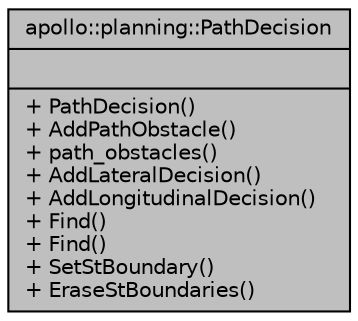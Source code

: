 digraph "apollo::planning::PathDecision"
{
  edge [fontname="Helvetica",fontsize="10",labelfontname="Helvetica",labelfontsize="10"];
  node [fontname="Helvetica",fontsize="10",shape=record];
  Node1 [label="{apollo::planning::PathDecision\n||+ PathDecision()\l+ AddPathObstacle()\l+ path_obstacles()\l+ AddLateralDecision()\l+ AddLongitudinalDecision()\l+ Find()\l+ Find()\l+ SetStBoundary()\l+ EraseStBoundaries()\l}",height=0.2,width=0.4,color="black", fillcolor="grey75", style="filled" fontcolor="black"];
}
